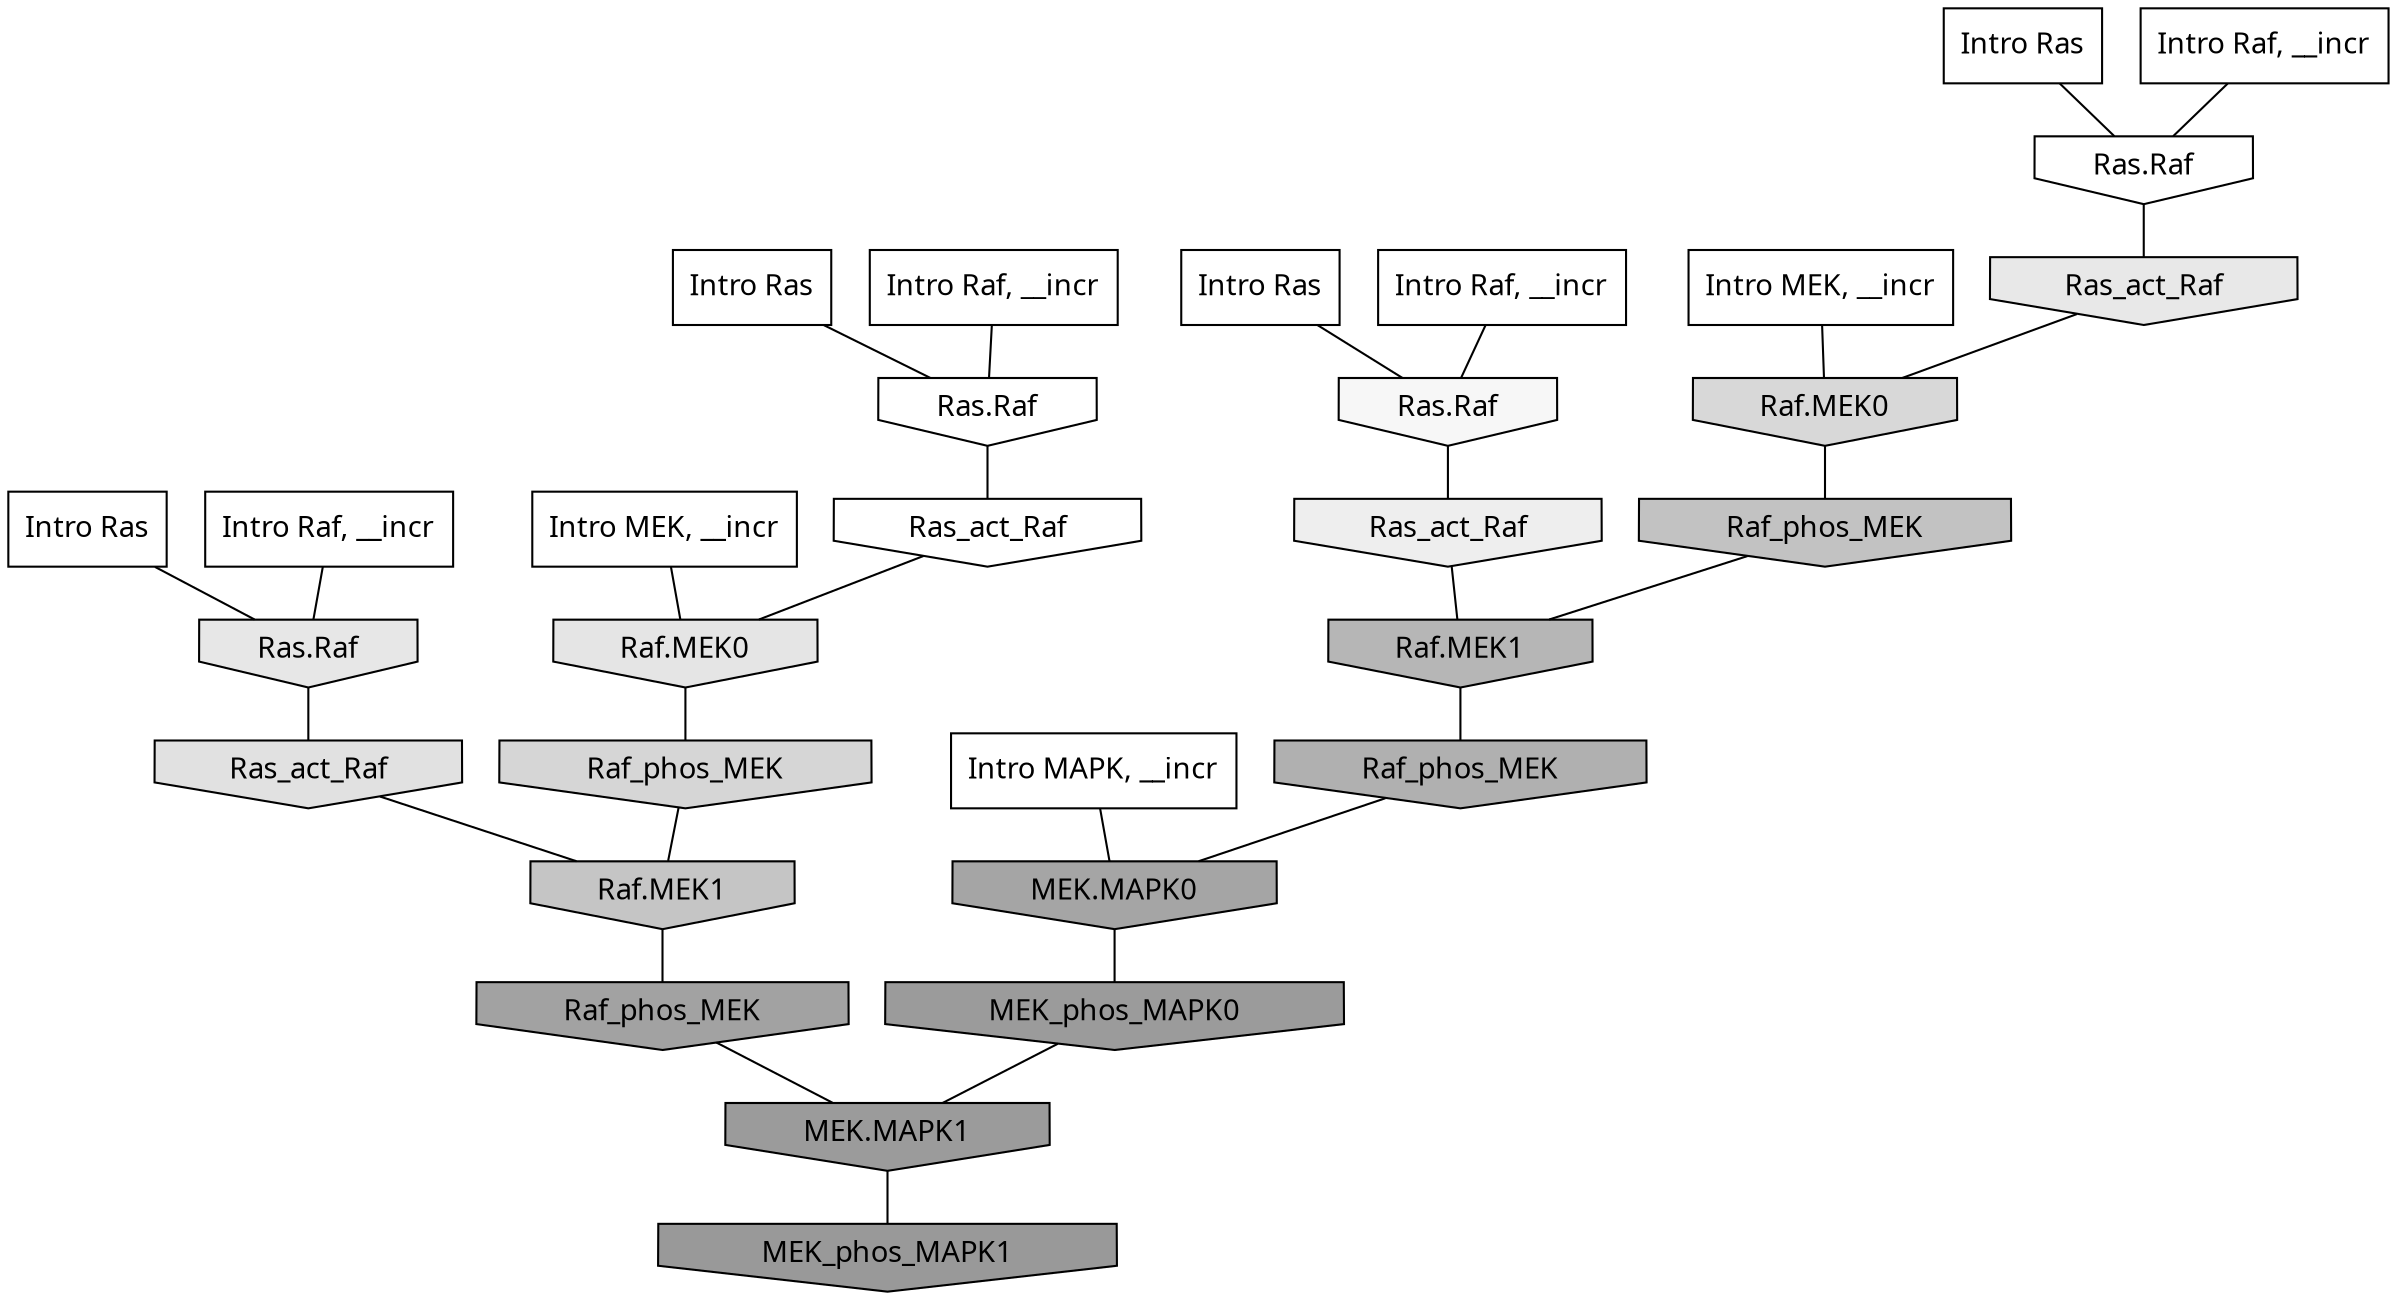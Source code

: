 digraph G{
  rankdir="TB";
  ranksep=0.30;
  node [fontname="CMU Serif"];
  edge [fontname="CMU Serif"];
  
  29 [label="Intro Ras", shape=rectangle, style=filled, fillcolor="0.000 0.000 1.000"]
  
  41 [label="Intro Ras", shape=rectangle, style=filled, fillcolor="0.000 0.000 1.000"]
  
  86 [label="Intro Ras", shape=rectangle, style=filled, fillcolor="0.000 0.000 1.000"]
  
  87 [label="Intro Ras", shape=rectangle, style=filled, fillcolor="0.000 0.000 1.000"]
  
  120 [label="Intro Raf, __incr", shape=rectangle, style=filled, fillcolor="0.000 0.000 1.000"]
  
  445 [label="Intro Raf, __incr", shape=rectangle, style=filled, fillcolor="0.000 0.000 1.000"]
  
  1018 [label="Intro Raf, __incr", shape=rectangle, style=filled, fillcolor="0.000 0.000 1.000"]
  
  1086 [label="Intro Raf, __incr", shape=rectangle, style=filled, fillcolor="0.000 0.000 1.000"]
  
  1767 [label="Intro MEK, __incr", shape=rectangle, style=filled, fillcolor="0.000 0.000 1.000"]
  
  2099 [label="Intro MEK, __incr", shape=rectangle, style=filled, fillcolor="0.000 0.000 1.000"]
  
  3063 [label="Intro MAPK, __incr", shape=rectangle, style=filled, fillcolor="0.000 0.000 1.000"]
  
  3244 [label="Ras.Raf", shape=invhouse, style=filled, fillcolor="0.000 0.000 1.000"]
  
  3259 [label="Ras.Raf", shape=invhouse, style=filled, fillcolor="0.000 0.000 1.000"]
  
  3299 [label="Ras_act_Raf", shape=invhouse, style=filled, fillcolor="0.000 0.000 1.000"]
  
  3555 [label="Ras.Raf", shape=invhouse, style=filled, fillcolor="0.000 0.000 0.965"]
  
  3987 [label="Ras_act_Raf", shape=invhouse, style=filled, fillcolor="0.000 0.000 0.932"]
  
  4313 [label="Ras_act_Raf", shape=invhouse, style=filled, fillcolor="0.000 0.000 0.909"]
  
  4434 [label="Ras.Raf", shape=invhouse, style=filled, fillcolor="0.000 0.000 0.903"]
  
  4549 [label="Raf.MEK0", shape=invhouse, style=filled, fillcolor="0.000 0.000 0.896"]
  
  4821 [label="Ras_act_Raf", shape=invhouse, style=filled, fillcolor="0.000 0.000 0.881"]
  
  5446 [label="Raf.MEK0", shape=invhouse, style=filled, fillcolor="0.000 0.000 0.847"]
  
  5620 [label="Raf_phos_MEK", shape=invhouse, style=filled, fillcolor="0.000 0.000 0.836"]
  
  7285 [label="Raf.MEK1", shape=invhouse, style=filled, fillcolor="0.000 0.000 0.772"]
  
  7764 [label="Raf_phos_MEK", shape=invhouse, style=filled, fillcolor="0.000 0.000 0.758"]
  
  9467 [label="Raf.MEK1", shape=invhouse, style=filled, fillcolor="0.000 0.000 0.713"]
  
  10561 [label="Raf_phos_MEK", shape=invhouse, style=filled, fillcolor="0.000 0.000 0.691"]
  
  13239 [label="MEK.MAPK0", shape=invhouse, style=filled, fillcolor="0.000 0.000 0.647"]
  
  14056 [label="Raf_phos_MEK", shape=invhouse, style=filled, fillcolor="0.000 0.000 0.636"]
  
  16082 [label="MEK_phos_MAPK0", shape=invhouse, style=filled, fillcolor="0.000 0.000 0.606"]
  
  16086 [label="MEK.MAPK1", shape=invhouse, style=filled, fillcolor="0.000 0.000 0.606"]
  
  16344 [label="MEK_phos_MAPK1", shape=invhouse, style=filled, fillcolor="0.000 0.000 0.600"]
  
  
  16086 -> 16344 [dir=none, color="0.000 0.000 0.000"] 
  16082 -> 16086 [dir=none, color="0.000 0.000 0.000"] 
  14056 -> 16086 [dir=none, color="0.000 0.000 0.000"] 
  13239 -> 16082 [dir=none, color="0.000 0.000 0.000"] 
  10561 -> 13239 [dir=none, color="0.000 0.000 0.000"] 
  9467 -> 10561 [dir=none, color="0.000 0.000 0.000"] 
  7764 -> 9467 [dir=none, color="0.000 0.000 0.000"] 
  7285 -> 14056 [dir=none, color="0.000 0.000 0.000"] 
  5620 -> 7285 [dir=none, color="0.000 0.000 0.000"] 
  5446 -> 7764 [dir=none, color="0.000 0.000 0.000"] 
  4821 -> 7285 [dir=none, color="0.000 0.000 0.000"] 
  4549 -> 5620 [dir=none, color="0.000 0.000 0.000"] 
  4434 -> 4821 [dir=none, color="0.000 0.000 0.000"] 
  4313 -> 5446 [dir=none, color="0.000 0.000 0.000"] 
  3987 -> 9467 [dir=none, color="0.000 0.000 0.000"] 
  3555 -> 3987 [dir=none, color="0.000 0.000 0.000"] 
  3299 -> 4549 [dir=none, color="0.000 0.000 0.000"] 
  3259 -> 3299 [dir=none, color="0.000 0.000 0.000"] 
  3244 -> 4313 [dir=none, color="0.000 0.000 0.000"] 
  3063 -> 13239 [dir=none, color="0.000 0.000 0.000"] 
  2099 -> 4549 [dir=none, color="0.000 0.000 0.000"] 
  1767 -> 5446 [dir=none, color="0.000 0.000 0.000"] 
  1086 -> 3244 [dir=none, color="0.000 0.000 0.000"] 
  1018 -> 3259 [dir=none, color="0.000 0.000 0.000"] 
  445 -> 3555 [dir=none, color="0.000 0.000 0.000"] 
  120 -> 4434 [dir=none, color="0.000 0.000 0.000"] 
  87 -> 3555 [dir=none, color="0.000 0.000 0.000"] 
  86 -> 3244 [dir=none, color="0.000 0.000 0.000"] 
  41 -> 3259 [dir=none, color="0.000 0.000 0.000"] 
  29 -> 4434 [dir=none, color="0.000 0.000 0.000"] 
  
  }
